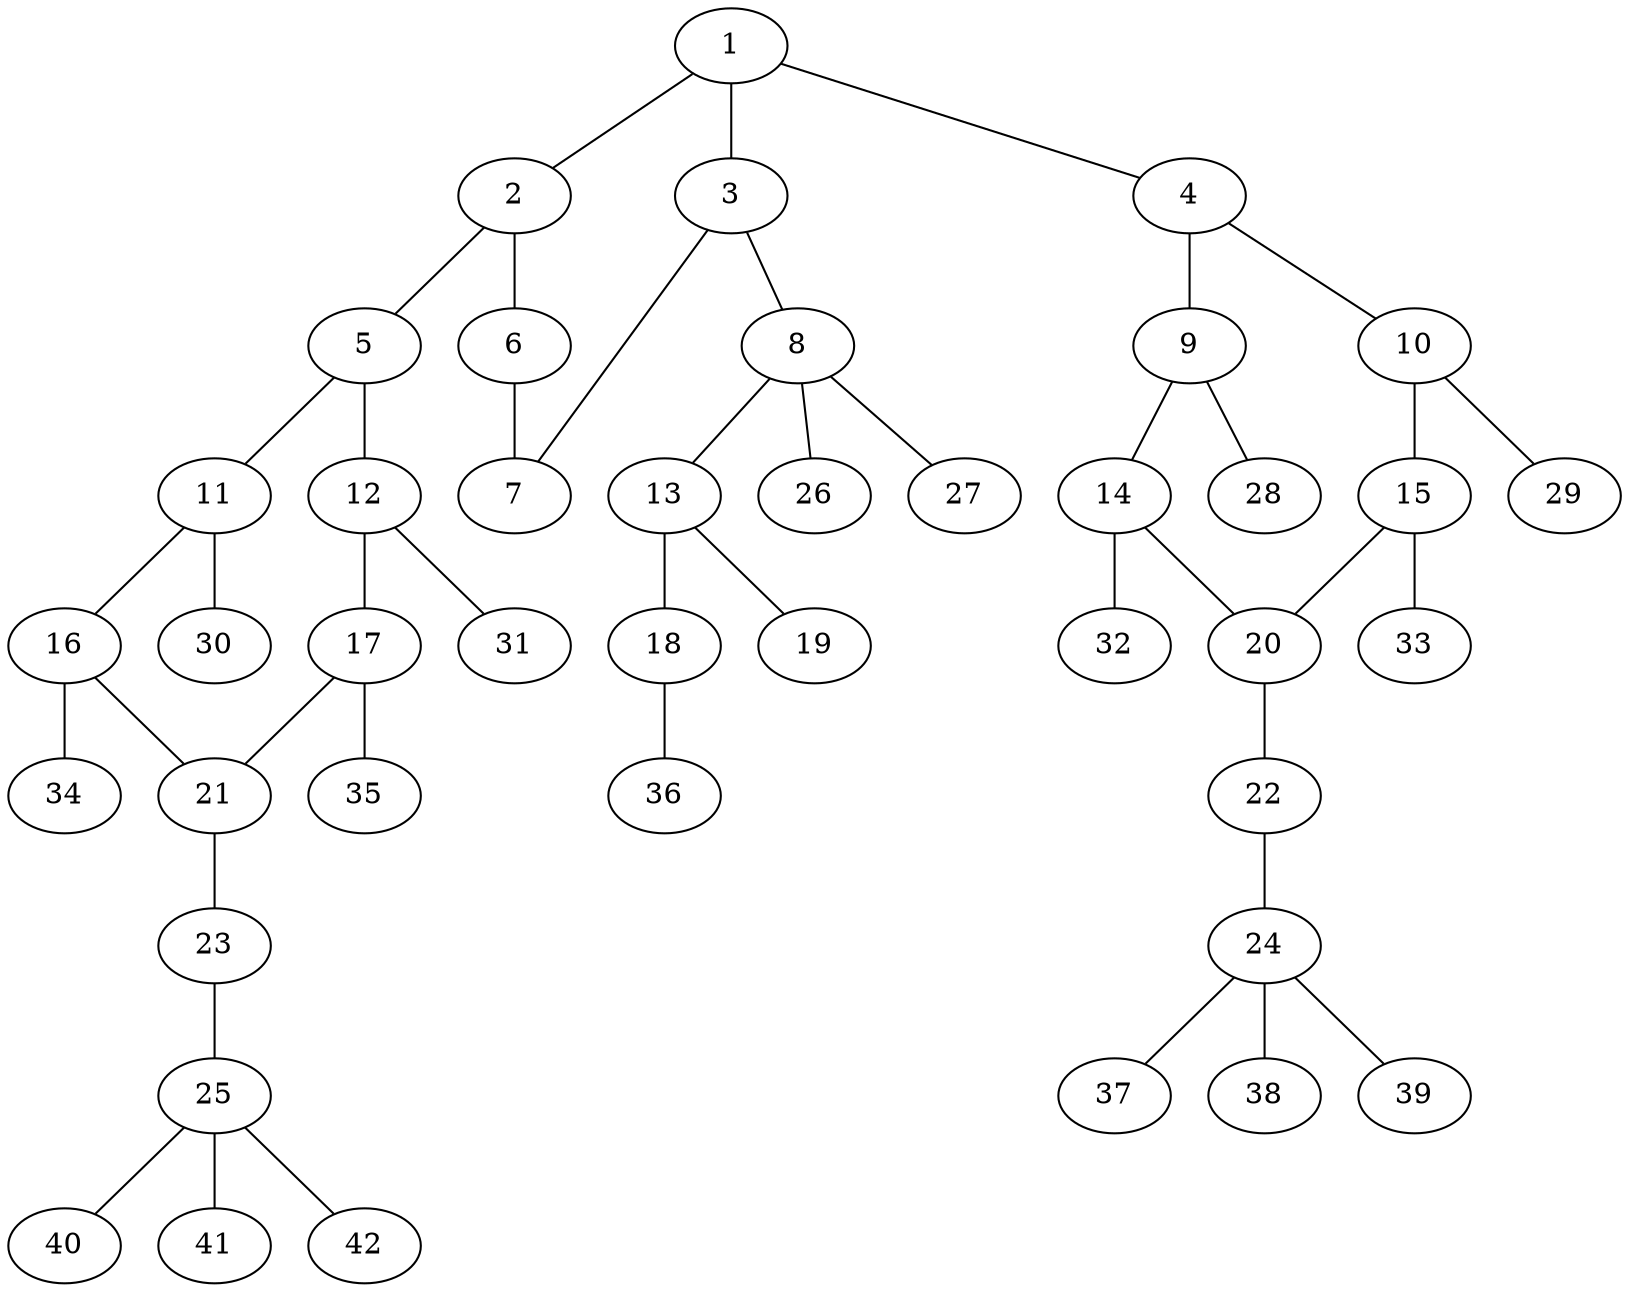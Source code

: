 graph molecule_875 {
	1	 [chem=C];
	2	 [chem=C];
	1 -- 2	 [valence=1];
	3	 [chem=C];
	1 -- 3	 [valence=2];
	4	 [chem=C];
	1 -- 4	 [valence=1];
	5	 [chem=C];
	2 -- 5	 [valence=1];
	6	 [chem=N];
	2 -- 6	 [valence=2];
	7	 [chem=O];
	3 -- 7	 [valence=1];
	8	 [chem=C];
	3 -- 8	 [valence=1];
	9	 [chem=C];
	4 -- 9	 [valence=2];
	10	 [chem=C];
	4 -- 10	 [valence=1];
	11	 [chem=C];
	5 -- 11	 [valence=1];
	12	 [chem=C];
	5 -- 12	 [valence=2];
	6 -- 7	 [valence=1];
	13	 [chem=C];
	8 -- 13	 [valence=1];
	26	 [chem=H];
	8 -- 26	 [valence=1];
	27	 [chem=H];
	8 -- 27	 [valence=1];
	14	 [chem=C];
	9 -- 14	 [valence=1];
	28	 [chem=H];
	9 -- 28	 [valence=1];
	15	 [chem=C];
	10 -- 15	 [valence=2];
	29	 [chem=H];
	10 -- 29	 [valence=1];
	16	 [chem=C];
	11 -- 16	 [valence=2];
	30	 [chem=H];
	11 -- 30	 [valence=1];
	17	 [chem=C];
	12 -- 17	 [valence=1];
	31	 [chem=H];
	12 -- 31	 [valence=1];
	18	 [chem=O];
	13 -- 18	 [valence=1];
	19	 [chem=O];
	13 -- 19	 [valence=2];
	20	 [chem=C];
	14 -- 20	 [valence=2];
	32	 [chem=H];
	14 -- 32	 [valence=1];
	15 -- 20	 [valence=1];
	33	 [chem=H];
	15 -- 33	 [valence=1];
	21	 [chem=C];
	16 -- 21	 [valence=1];
	34	 [chem=H];
	16 -- 34	 [valence=1];
	17 -- 21	 [valence=2];
	35	 [chem=H];
	17 -- 35	 [valence=1];
	36	 [chem=H];
	18 -- 36	 [valence=1];
	22	 [chem=O];
	20 -- 22	 [valence=1];
	23	 [chem=O];
	21 -- 23	 [valence=1];
	24	 [chem=C];
	22 -- 24	 [valence=1];
	25	 [chem=C];
	23 -- 25	 [valence=1];
	37	 [chem=H];
	24 -- 37	 [valence=1];
	38	 [chem=H];
	24 -- 38	 [valence=1];
	39	 [chem=H];
	24 -- 39	 [valence=1];
	40	 [chem=H];
	25 -- 40	 [valence=1];
	41	 [chem=H];
	25 -- 41	 [valence=1];
	42	 [chem=H];
	25 -- 42	 [valence=1];
}

